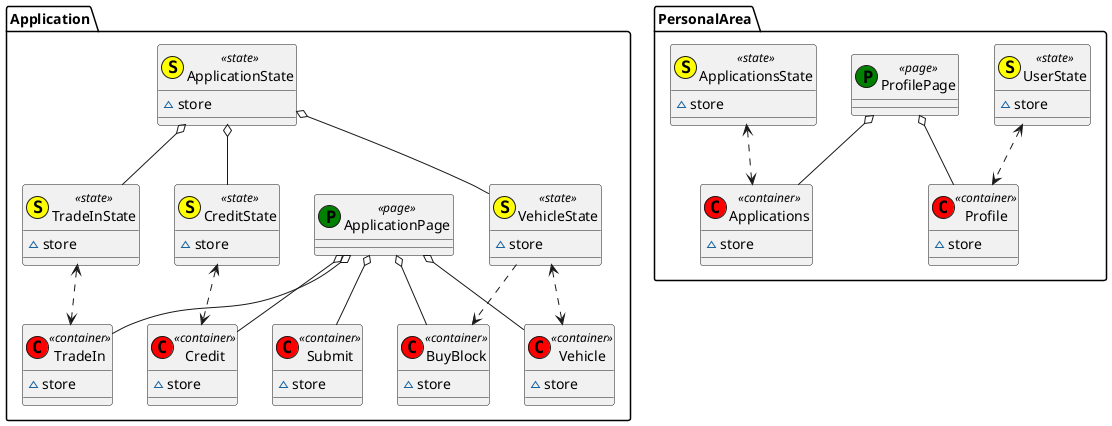 @startuml

package Application {

  class ApplicationPage << (P,green) page>> {

  }

  class ApplicationState << (S,yellow) state>> {
    ~store
  }

  class VehicleState << (S,yellow) state>> {
    ~store
  }

  class TradeInState << (S,yellow) state>> {
    ~store
  }

  class CreditState << (S,yellow) state>> {
    ~store
  }

  class Vehicle << (C,red) container>> {
    ~store
  }

  class BuyBlock << (C,red) container>> {
    ~store
  }

  class TradeIn << (C,red) container>> {
    ~store
  }

  class Credit << (C,red) container>> {
    ~store
  }

  class Submit << (C,red) container>> {
    ~store
  }

  ApplicationState o-- VehicleState
  ApplicationState o-- TradeInState
  ApplicationState o-- CreditState

  ApplicationPage o-- Vehicle
  ApplicationPage o-- TradeIn
  ApplicationPage o-- Credit
  ApplicationPage o-- Submit
  ApplicationPage o-- BuyBlock

  Vehicle <.u.> VehicleState
  BuyBlock <.u. VehicleState
  Credit <.u.> CreditState
  TradeIn <.u.> TradeInState

}

package PersonalArea {

  class ProfilePage << (P,green) page>> {

  }

  class ApplicationsState << (S,yellow) state>> {
    ~store
  }

  class UserState << (S,yellow) state>> {
    ~store
  }

  class Applications << (C,red) container>> {
    ~store
  }

  class Profile << (C,red) container>> {
    ~store
  }

  ProfilePage o-- Applications
  ProfilePage o-- Profile

  Applications <.u.> ApplicationsState
  Profile <.u.> UserState
  
}

@enduml